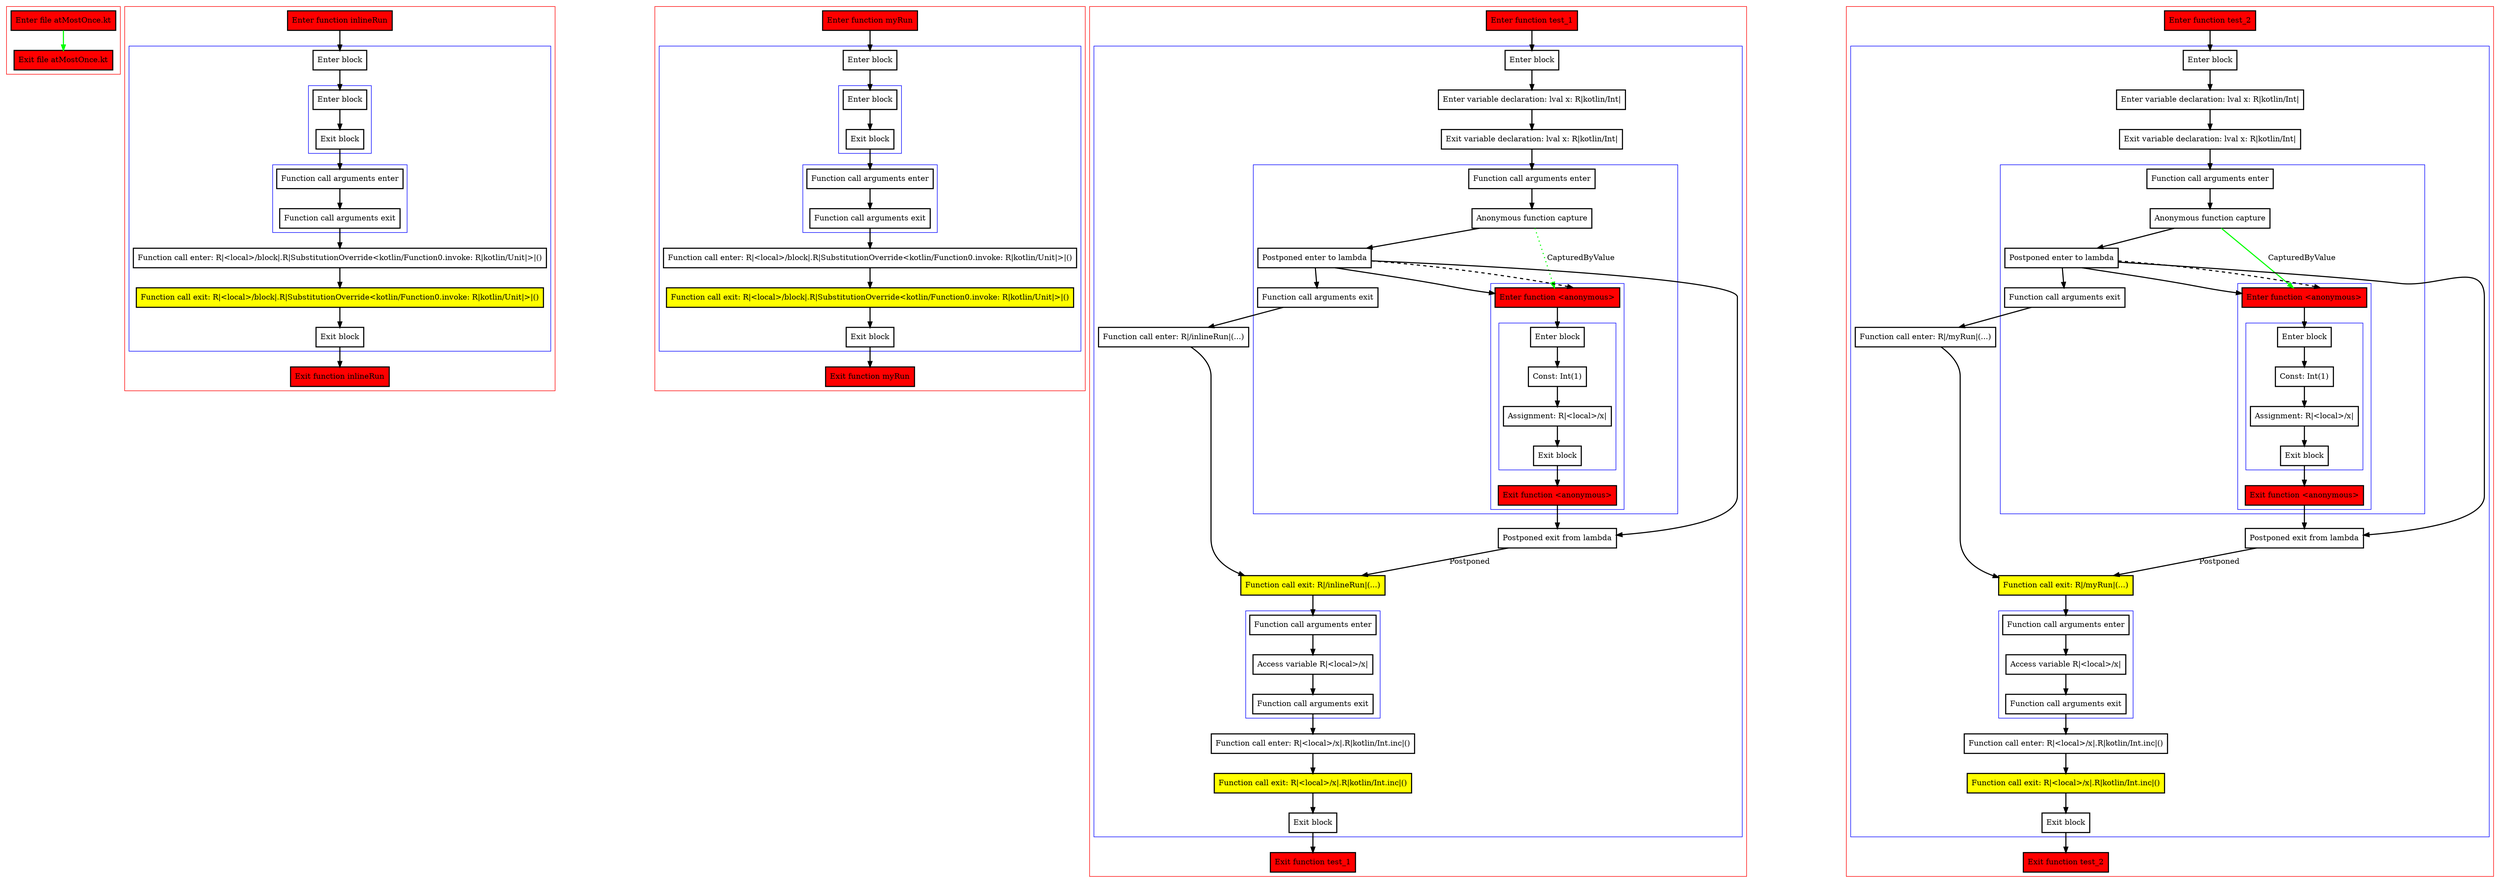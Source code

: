 digraph atMostOnce_kt {
    graph [nodesep=3]
    node [shape=box penwidth=2]
    edge [penwidth=2]

    subgraph cluster_0 {
        color=red
        0 [label="Enter file atMostOnce.kt" style="filled" fillcolor=red];
        1 [label="Exit file atMostOnce.kt" style="filled" fillcolor=red];
    }
    0 -> {1} [color=green];

    subgraph cluster_1 {
        color=red
        2 [label="Enter function inlineRun" style="filled" fillcolor=red];
        subgraph cluster_2 {
            color=blue
            3 [label="Enter block"];
            subgraph cluster_3 {
                color=blue
                4 [label="Enter block"];
                5 [label="Exit block"];
            }
            subgraph cluster_4 {
                color=blue
                6 [label="Function call arguments enter"];
                7 [label="Function call arguments exit"];
            }
            8 [label="Function call enter: R|<local>/block|.R|SubstitutionOverride<kotlin/Function0.invoke: R|kotlin/Unit|>|()"];
            9 [label="Function call exit: R|<local>/block|.R|SubstitutionOverride<kotlin/Function0.invoke: R|kotlin/Unit|>|()" style="filled" fillcolor=yellow];
            10 [label="Exit block"];
        }
        11 [label="Exit function inlineRun" style="filled" fillcolor=red];
    }
    2 -> {3};
    3 -> {4};
    4 -> {5};
    5 -> {6};
    6 -> {7};
    7 -> {8};
    8 -> {9};
    9 -> {10};
    10 -> {11};

    subgraph cluster_5 {
        color=red
        12 [label="Enter function myRun" style="filled" fillcolor=red];
        subgraph cluster_6 {
            color=blue
            13 [label="Enter block"];
            subgraph cluster_7 {
                color=blue
                14 [label="Enter block"];
                15 [label="Exit block"];
            }
            subgraph cluster_8 {
                color=blue
                16 [label="Function call arguments enter"];
                17 [label="Function call arguments exit"];
            }
            18 [label="Function call enter: R|<local>/block|.R|SubstitutionOverride<kotlin/Function0.invoke: R|kotlin/Unit|>|()"];
            19 [label="Function call exit: R|<local>/block|.R|SubstitutionOverride<kotlin/Function0.invoke: R|kotlin/Unit|>|()" style="filled" fillcolor=yellow];
            20 [label="Exit block"];
        }
        21 [label="Exit function myRun" style="filled" fillcolor=red];
    }
    12 -> {13};
    13 -> {14};
    14 -> {15};
    15 -> {16};
    16 -> {17};
    17 -> {18};
    18 -> {19};
    19 -> {20};
    20 -> {21};

    subgraph cluster_9 {
        color=red
        22 [label="Enter function test_1" style="filled" fillcolor=red];
        subgraph cluster_10 {
            color=blue
            23 [label="Enter block"];
            24 [label="Enter variable declaration: lval x: R|kotlin/Int|"];
            25 [label="Exit variable declaration: lval x: R|kotlin/Int|"];
            subgraph cluster_11 {
                color=blue
                26 [label="Function call arguments enter"];
                27 [label="Anonymous function capture"];
                28 [label="Postponed enter to lambda"];
                subgraph cluster_12 {
                    color=blue
                    29 [label="Enter function <anonymous>" style="filled" fillcolor=red];
                    subgraph cluster_13 {
                        color=blue
                        30 [label="Enter block"];
                        31 [label="Const: Int(1)"];
                        32 [label="Assignment: R|<local>/x|"];
                        33 [label="Exit block"];
                    }
                    34 [label="Exit function <anonymous>" style="filled" fillcolor=red];
                }
                35 [label="Function call arguments exit"];
            }
            36 [label="Function call enter: R|/inlineRun|(...)"];
            37 [label="Postponed exit from lambda"];
            38 [label="Function call exit: R|/inlineRun|(...)" style="filled" fillcolor=yellow];
            subgraph cluster_14 {
                color=blue
                39 [label="Function call arguments enter"];
                40 [label="Access variable R|<local>/x|"];
                41 [label="Function call arguments exit"];
            }
            42 [label="Function call enter: R|<local>/x|.R|kotlin/Int.inc|()"];
            43 [label="Function call exit: R|<local>/x|.R|kotlin/Int.inc|()" style="filled" fillcolor=yellow];
            44 [label="Exit block"];
        }
        45 [label="Exit function test_1" style="filled" fillcolor=red];
    }
    22 -> {23};
    23 -> {24};
    24 -> {25};
    25 -> {26};
    26 -> {27};
    27 -> {28};
    27 -> {29} [color=green style=dotted label="CapturedByValue"];
    28 -> {29 35 37};
    28 -> {29} [style=dashed];
    29 -> {30};
    30 -> {31};
    31 -> {32};
    32 -> {33};
    33 -> {34};
    34 -> {37};
    35 -> {36};
    36 -> {38};
    37 -> {38} [label="Postponed"];
    38 -> {39};
    39 -> {40};
    40 -> {41};
    41 -> {42};
    42 -> {43};
    43 -> {44};
    44 -> {45};

    subgraph cluster_15 {
        color=red
        46 [label="Enter function test_2" style="filled" fillcolor=red];
        subgraph cluster_16 {
            color=blue
            47 [label="Enter block"];
            48 [label="Enter variable declaration: lval x: R|kotlin/Int|"];
            49 [label="Exit variable declaration: lval x: R|kotlin/Int|"];
            subgraph cluster_17 {
                color=blue
                50 [label="Function call arguments enter"];
                51 [label="Anonymous function capture"];
                52 [label="Postponed enter to lambda"];
                subgraph cluster_18 {
                    color=blue
                    53 [label="Enter function <anonymous>" style="filled" fillcolor=red];
                    subgraph cluster_19 {
                        color=blue
                        54 [label="Enter block"];
                        55 [label="Const: Int(1)"];
                        56 [label="Assignment: R|<local>/x|"];
                        57 [label="Exit block"];
                    }
                    58 [label="Exit function <anonymous>" style="filled" fillcolor=red];
                }
                59 [label="Function call arguments exit"];
            }
            60 [label="Function call enter: R|/myRun|(...)"];
            61 [label="Postponed exit from lambda"];
            62 [label="Function call exit: R|/myRun|(...)" style="filled" fillcolor=yellow];
            subgraph cluster_20 {
                color=blue
                63 [label="Function call arguments enter"];
                64 [label="Access variable R|<local>/x|"];
                65 [label="Function call arguments exit"];
            }
            66 [label="Function call enter: R|<local>/x|.R|kotlin/Int.inc|()"];
            67 [label="Function call exit: R|<local>/x|.R|kotlin/Int.inc|()" style="filled" fillcolor=yellow];
            68 [label="Exit block"];
        }
        69 [label="Exit function test_2" style="filled" fillcolor=red];
    }
    46 -> {47};
    47 -> {48};
    48 -> {49};
    49 -> {50};
    50 -> {51};
    51 -> {52};
    51 -> {53} [color=green label="CapturedByValue"];
    52 -> {53 59 61};
    52 -> {53} [style=dashed];
    53 -> {54};
    54 -> {55};
    55 -> {56};
    56 -> {57};
    57 -> {58};
    58 -> {61};
    59 -> {60};
    60 -> {62};
    61 -> {62} [label="Postponed"];
    62 -> {63};
    63 -> {64};
    64 -> {65};
    65 -> {66};
    66 -> {67};
    67 -> {68};
    68 -> {69};

}
